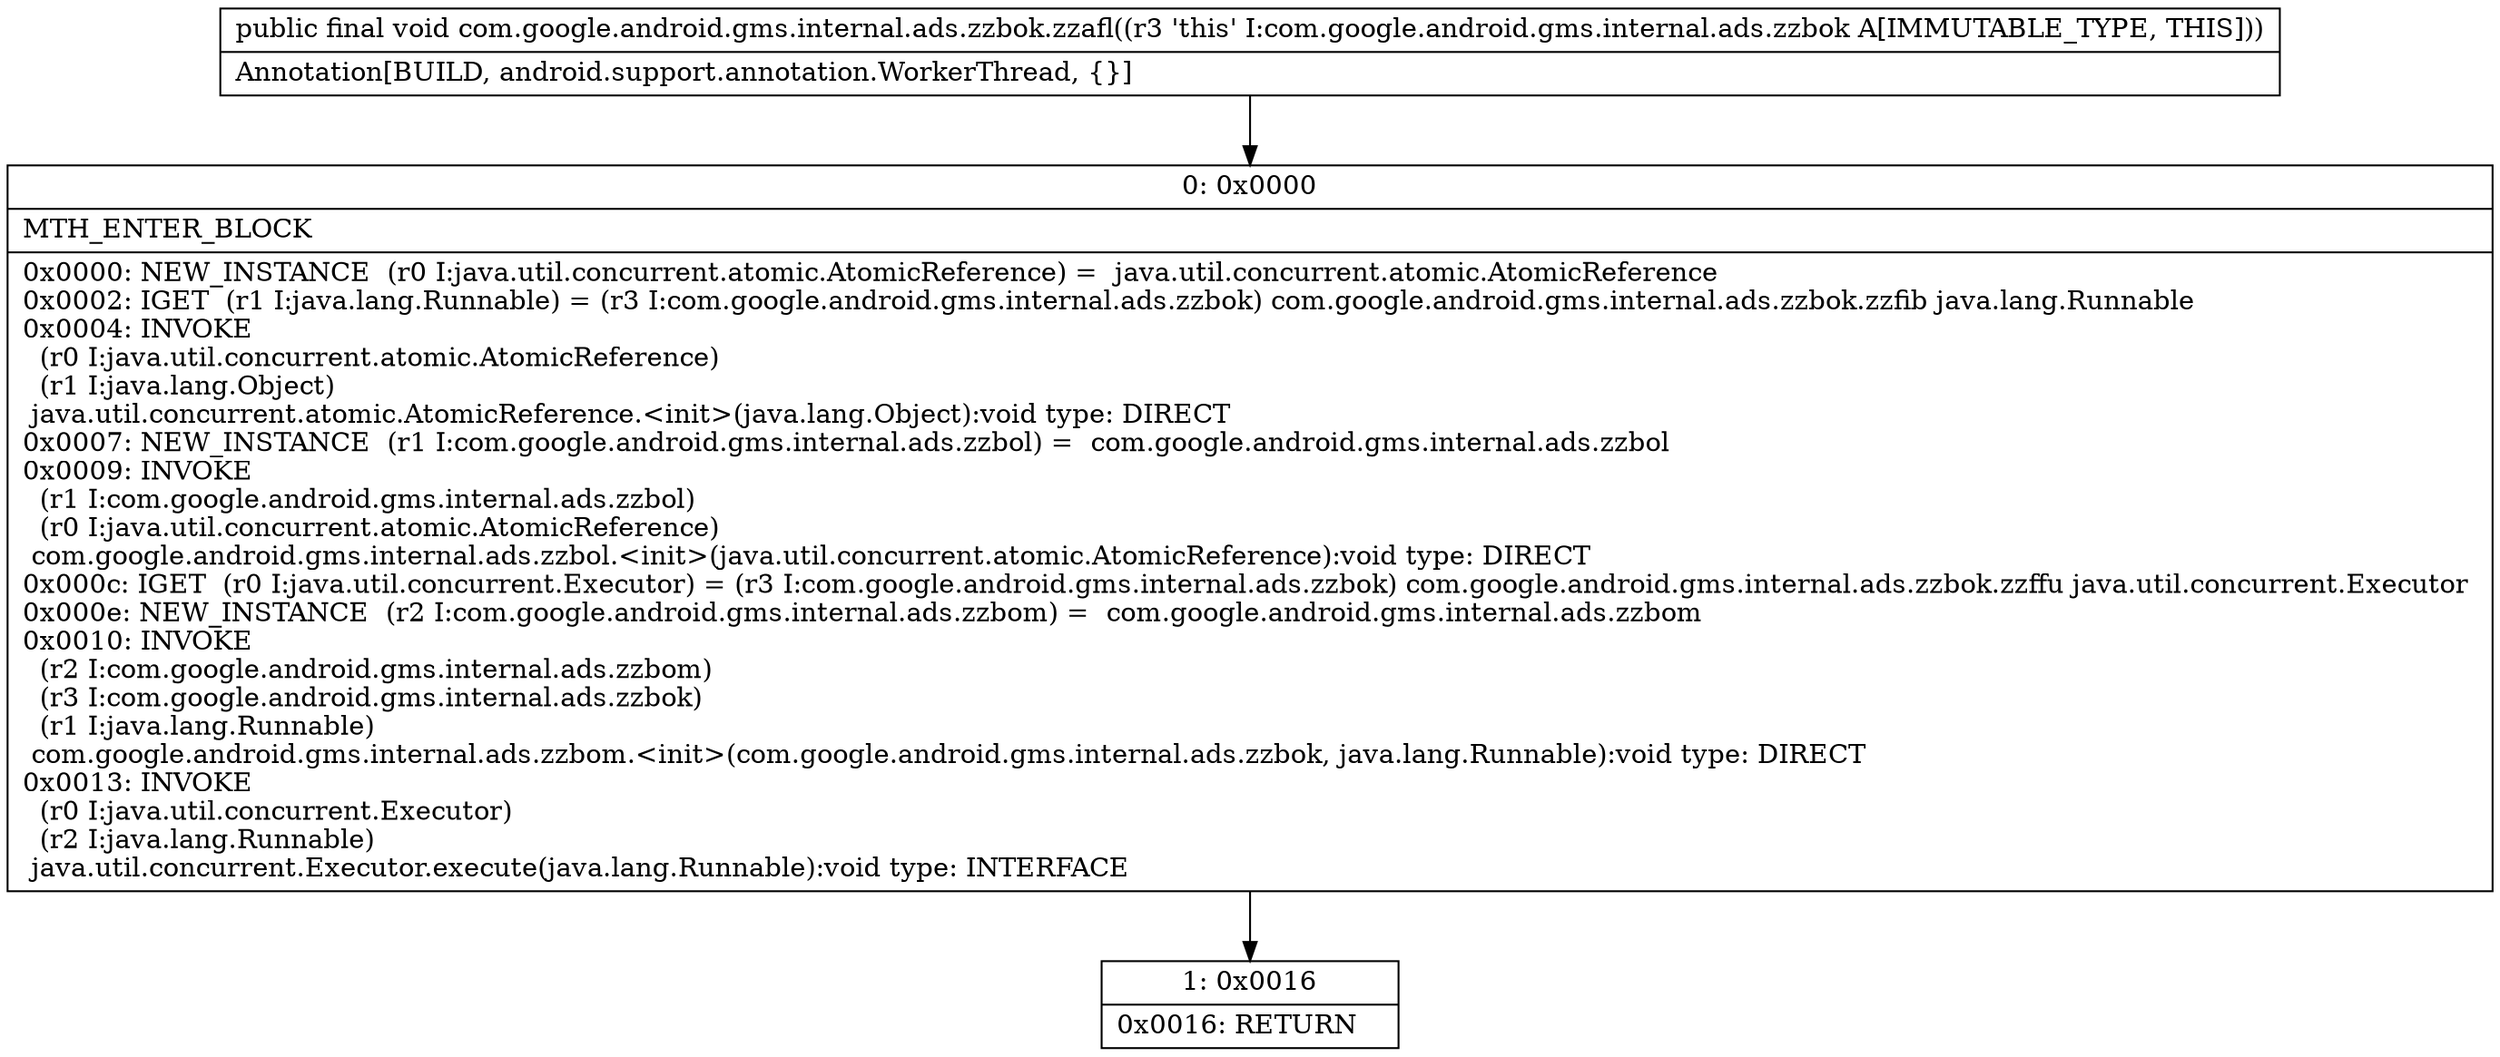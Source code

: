 digraph "CFG forcom.google.android.gms.internal.ads.zzbok.zzafl()V" {
Node_0 [shape=record,label="{0\:\ 0x0000|MTH_ENTER_BLOCK\l|0x0000: NEW_INSTANCE  (r0 I:java.util.concurrent.atomic.AtomicReference) =  java.util.concurrent.atomic.AtomicReference \l0x0002: IGET  (r1 I:java.lang.Runnable) = (r3 I:com.google.android.gms.internal.ads.zzbok) com.google.android.gms.internal.ads.zzbok.zzfib java.lang.Runnable \l0x0004: INVOKE  \l  (r0 I:java.util.concurrent.atomic.AtomicReference)\l  (r1 I:java.lang.Object)\l java.util.concurrent.atomic.AtomicReference.\<init\>(java.lang.Object):void type: DIRECT \l0x0007: NEW_INSTANCE  (r1 I:com.google.android.gms.internal.ads.zzbol) =  com.google.android.gms.internal.ads.zzbol \l0x0009: INVOKE  \l  (r1 I:com.google.android.gms.internal.ads.zzbol)\l  (r0 I:java.util.concurrent.atomic.AtomicReference)\l com.google.android.gms.internal.ads.zzbol.\<init\>(java.util.concurrent.atomic.AtomicReference):void type: DIRECT \l0x000c: IGET  (r0 I:java.util.concurrent.Executor) = (r3 I:com.google.android.gms.internal.ads.zzbok) com.google.android.gms.internal.ads.zzbok.zzffu java.util.concurrent.Executor \l0x000e: NEW_INSTANCE  (r2 I:com.google.android.gms.internal.ads.zzbom) =  com.google.android.gms.internal.ads.zzbom \l0x0010: INVOKE  \l  (r2 I:com.google.android.gms.internal.ads.zzbom)\l  (r3 I:com.google.android.gms.internal.ads.zzbok)\l  (r1 I:java.lang.Runnable)\l com.google.android.gms.internal.ads.zzbom.\<init\>(com.google.android.gms.internal.ads.zzbok, java.lang.Runnable):void type: DIRECT \l0x0013: INVOKE  \l  (r0 I:java.util.concurrent.Executor)\l  (r2 I:java.lang.Runnable)\l java.util.concurrent.Executor.execute(java.lang.Runnable):void type: INTERFACE \l}"];
Node_1 [shape=record,label="{1\:\ 0x0016|0x0016: RETURN   \l}"];
MethodNode[shape=record,label="{public final void com.google.android.gms.internal.ads.zzbok.zzafl((r3 'this' I:com.google.android.gms.internal.ads.zzbok A[IMMUTABLE_TYPE, THIS]))  | Annotation[BUILD, android.support.annotation.WorkerThread, \{\}]\l}"];
MethodNode -> Node_0;
Node_0 -> Node_1;
}

